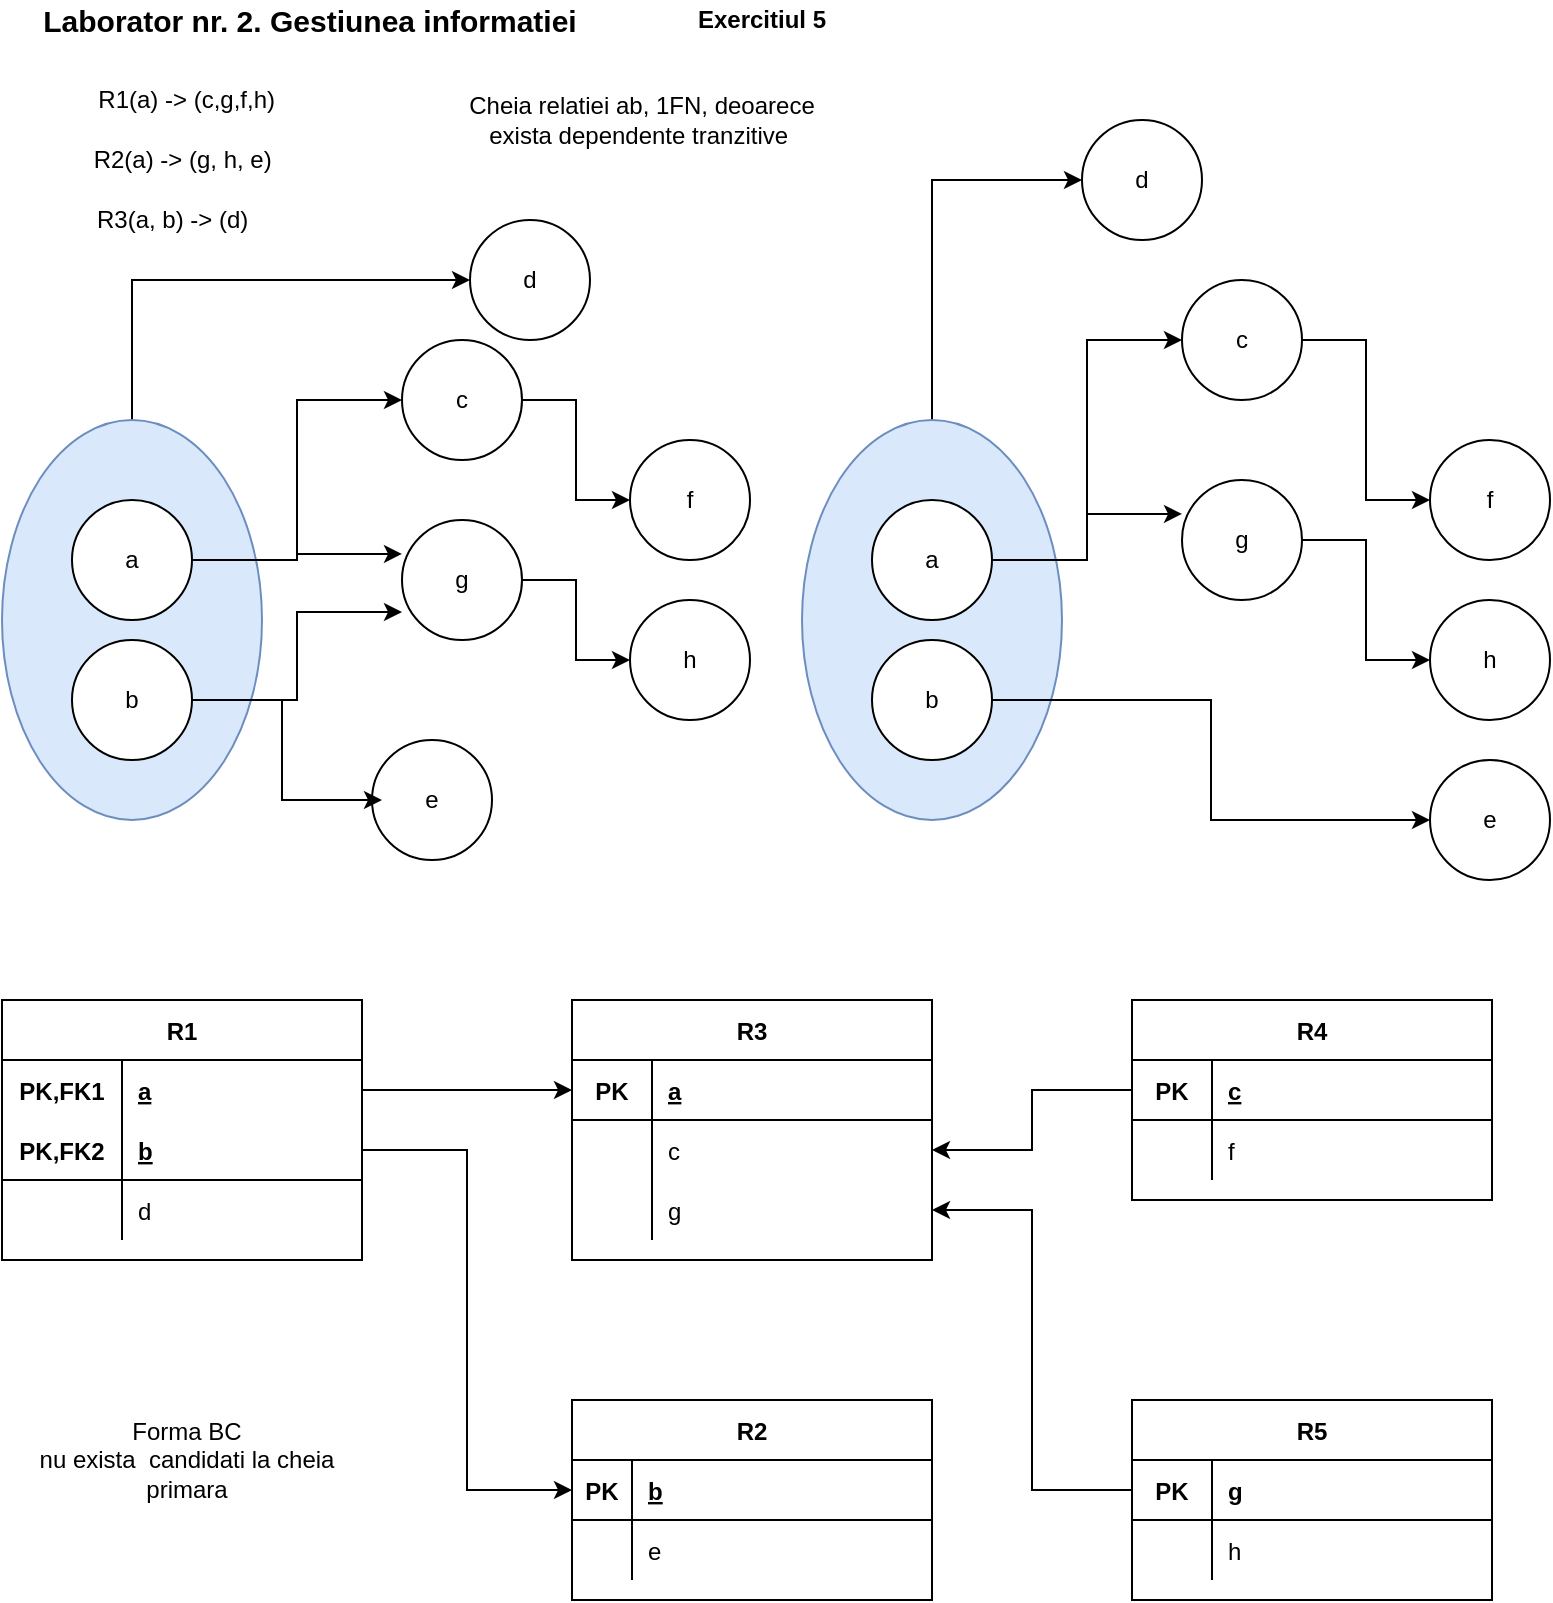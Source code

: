 <mxfile version="17.5.0" type="github"><diagram id="-HkQHrEyQy331Z8yuNZa" name="Page-1"><mxGraphModel dx="765" dy="492" grid="1" gridSize="10" guides="1" tooltips="1" connect="1" arrows="1" fold="1" page="1" pageScale="1" pageWidth="827" pageHeight="1169" math="0" shadow="0"><root><mxCell id="0"/><mxCell id="1" parent="0"/><mxCell id="EugaeoNgBMAb5duKaF90-24" style="edgeStyle=orthogonalEdgeStyle;rounded=0;orthogonalLoop=1;jettySize=auto;html=1;exitX=0.5;exitY=0;exitDx=0;exitDy=0;entryX=0;entryY=0.5;entryDx=0;entryDy=0;" parent="1" source="EugaeoNgBMAb5duKaF90-3" target="EugaeoNgBMAb5duKaF90-4" edge="1"><mxGeometry relative="1" as="geometry"/></mxCell><mxCell id="EugaeoNgBMAb5duKaF90-3" value="" style="ellipse;whiteSpace=wrap;html=1;fillColor=#dae8fc;strokeColor=#6c8ebf;" parent="1" vertex="1"><mxGeometry x="40" y="230" width="130" height="200" as="geometry"/></mxCell><mxCell id="EugaeoNgBMAb5duKaF90-4" value="d" style="ellipse;whiteSpace=wrap;html=1;" parent="1" vertex="1"><mxGeometry x="274" y="130" width="60" height="60" as="geometry"/></mxCell><mxCell id="EugaeoNgBMAb5duKaF90-11" style="edgeStyle=orthogonalEdgeStyle;rounded=0;orthogonalLoop=1;jettySize=auto;html=1;entryX=0;entryY=0.5;entryDx=0;entryDy=0;" parent="1" source="EugaeoNgBMAb5duKaF90-5" target="EugaeoNgBMAb5duKaF90-8" edge="1"><mxGeometry relative="1" as="geometry"/></mxCell><mxCell id="EugaeoNgBMAb5duKaF90-5" value="c" style="ellipse;whiteSpace=wrap;html=1;" parent="1" vertex="1"><mxGeometry x="240" y="190" width="60" height="60" as="geometry"/></mxCell><mxCell id="EugaeoNgBMAb5duKaF90-10" style="edgeStyle=orthogonalEdgeStyle;rounded=0;orthogonalLoop=1;jettySize=auto;html=1;entryX=0;entryY=0.5;entryDx=0;entryDy=0;" parent="1" source="EugaeoNgBMAb5duKaF90-6" target="EugaeoNgBMAb5duKaF90-9" edge="1"><mxGeometry relative="1" as="geometry"/></mxCell><mxCell id="EugaeoNgBMAb5duKaF90-6" value="g" style="ellipse;whiteSpace=wrap;html=1;" parent="1" vertex="1"><mxGeometry x="240" y="280" width="60" height="60" as="geometry"/></mxCell><mxCell id="EugaeoNgBMAb5duKaF90-7" value="e" style="ellipse;whiteSpace=wrap;html=1;" parent="1" vertex="1"><mxGeometry x="225" y="390" width="60" height="60" as="geometry"/></mxCell><mxCell id="EugaeoNgBMAb5duKaF90-8" value="f" style="ellipse;whiteSpace=wrap;html=1;" parent="1" vertex="1"><mxGeometry x="354" y="240" width="60" height="60" as="geometry"/></mxCell><mxCell id="EugaeoNgBMAb5duKaF90-9" value="h" style="ellipse;whiteSpace=wrap;html=1;" parent="1" vertex="1"><mxGeometry x="354" y="320" width="60" height="60" as="geometry"/></mxCell><mxCell id="EugaeoNgBMAb5duKaF90-18" value="R1(a) -&amp;gt; (c,g,f,h)&amp;nbsp;" style="text;html=1;strokeColor=none;fillColor=none;align=center;verticalAlign=middle;whiteSpace=wrap;rounded=0;" parent="1" vertex="1"><mxGeometry x="54" y="60" width="160" height="20" as="geometry"/></mxCell><mxCell id="EugaeoNgBMAb5duKaF90-19" value="R2(a) -&amp;gt; (g, h, e)&amp;nbsp;" style="text;html=1;strokeColor=none;fillColor=none;align=center;verticalAlign=middle;whiteSpace=wrap;rounded=0;" parent="1" vertex="1"><mxGeometry x="54" y="90" width="156" height="20" as="geometry"/></mxCell><mxCell id="EugaeoNgBMAb5duKaF90-20" value="R3(a, b) -&amp;gt; (d)&amp;nbsp;" style="text;html=1;strokeColor=none;fillColor=none;align=center;verticalAlign=middle;whiteSpace=wrap;rounded=0;" parent="1" vertex="1"><mxGeometry x="54" y="120" width="146" height="20" as="geometry"/></mxCell><mxCell id="EugaeoNgBMAb5duKaF90-21" value="Cheia relatiei ab, 1FN, deoarece &lt;br&gt;exista dependente tranzitive&amp;nbsp;" style="text;html=1;strokeColor=none;fillColor=none;align=center;verticalAlign=middle;whiteSpace=wrap;rounded=0;" parent="1" vertex="1"><mxGeometry x="240" y="60" width="240" height="40" as="geometry"/></mxCell><mxCell id="EugaeoNgBMAb5duKaF90-25" style="edgeStyle=orthogonalEdgeStyle;rounded=0;orthogonalLoop=1;jettySize=auto;html=1;entryX=0;entryY=0.5;entryDx=0;entryDy=0;" parent="1" source="EugaeoNgBMAb5duKaF90-22" target="EugaeoNgBMAb5duKaF90-5" edge="1"><mxGeometry relative="1" as="geometry"/></mxCell><mxCell id="EugaeoNgBMAb5duKaF90-26" style="edgeStyle=orthogonalEdgeStyle;rounded=0;orthogonalLoop=1;jettySize=auto;html=1;entryX=0;entryY=0.283;entryDx=0;entryDy=0;entryPerimeter=0;" parent="1" source="EugaeoNgBMAb5duKaF90-22" target="EugaeoNgBMAb5duKaF90-6" edge="1"><mxGeometry relative="1" as="geometry"/></mxCell><mxCell id="EugaeoNgBMAb5duKaF90-22" value="a" style="ellipse;whiteSpace=wrap;html=1;" parent="1" vertex="1"><mxGeometry x="75" y="270" width="60" height="60" as="geometry"/></mxCell><mxCell id="EugaeoNgBMAb5duKaF90-27" style="edgeStyle=orthogonalEdgeStyle;rounded=0;orthogonalLoop=1;jettySize=auto;html=1;entryX=0;entryY=0.767;entryDx=0;entryDy=0;entryPerimeter=0;" parent="1" source="EugaeoNgBMAb5duKaF90-23" target="EugaeoNgBMAb5duKaF90-6" edge="1"><mxGeometry relative="1" as="geometry"/></mxCell><mxCell id="EugaeoNgBMAb5duKaF90-28" style="edgeStyle=orthogonalEdgeStyle;rounded=0;orthogonalLoop=1;jettySize=auto;html=1;entryX=0;entryY=0.5;entryDx=0;entryDy=0;" parent="1" source="EugaeoNgBMAb5duKaF90-23" edge="1"><mxGeometry relative="1" as="geometry"><mxPoint x="230" y="420" as="targetPoint"/><Array as="points"><mxPoint x="180" y="370"/><mxPoint x="180" y="420"/></Array></mxGeometry></mxCell><mxCell id="EugaeoNgBMAb5duKaF90-23" value="b" style="ellipse;whiteSpace=wrap;html=1;" parent="1" vertex="1"><mxGeometry x="75" y="340" width="60" height="60" as="geometry"/></mxCell><mxCell id="EugaeoNgBMAb5duKaF90-29" style="edgeStyle=orthogonalEdgeStyle;rounded=0;orthogonalLoop=1;jettySize=auto;html=1;exitX=0.5;exitY=0;exitDx=0;exitDy=0;entryX=0;entryY=0.5;entryDx=0;entryDy=0;" parent="1" source="EugaeoNgBMAb5duKaF90-30" target="EugaeoNgBMAb5duKaF90-31" edge="1"><mxGeometry relative="1" as="geometry"/></mxCell><mxCell id="EugaeoNgBMAb5duKaF90-30" value="" style="ellipse;whiteSpace=wrap;html=1;fillColor=#dae8fc;strokeColor=#6c8ebf;" parent="1" vertex="1"><mxGeometry x="440" y="230" width="130" height="200" as="geometry"/></mxCell><mxCell id="EugaeoNgBMAb5duKaF90-31" value="d" style="ellipse;whiteSpace=wrap;html=1;" parent="1" vertex="1"><mxGeometry x="580" y="80" width="60" height="60" as="geometry"/></mxCell><mxCell id="EugaeoNgBMAb5duKaF90-32" style="edgeStyle=orthogonalEdgeStyle;rounded=0;orthogonalLoop=1;jettySize=auto;html=1;entryX=0;entryY=0.5;entryDx=0;entryDy=0;" parent="1" source="EugaeoNgBMAb5duKaF90-33" target="EugaeoNgBMAb5duKaF90-37" edge="1"><mxGeometry relative="1" as="geometry"/></mxCell><mxCell id="EugaeoNgBMAb5duKaF90-33" value="c" style="ellipse;whiteSpace=wrap;html=1;" parent="1" vertex="1"><mxGeometry x="630" y="160" width="60" height="60" as="geometry"/></mxCell><mxCell id="EugaeoNgBMAb5duKaF90-34" style="edgeStyle=orthogonalEdgeStyle;rounded=0;orthogonalLoop=1;jettySize=auto;html=1;entryX=0;entryY=0.5;entryDx=0;entryDy=0;" parent="1" source="EugaeoNgBMAb5duKaF90-35" target="EugaeoNgBMAb5duKaF90-38" edge="1"><mxGeometry relative="1" as="geometry"/></mxCell><mxCell id="EugaeoNgBMAb5duKaF90-35" value="g" style="ellipse;whiteSpace=wrap;html=1;" parent="1" vertex="1"><mxGeometry x="630" y="260" width="60" height="60" as="geometry"/></mxCell><mxCell id="EugaeoNgBMAb5duKaF90-36" value="e" style="ellipse;whiteSpace=wrap;html=1;" parent="1" vertex="1"><mxGeometry x="754" y="400" width="60" height="60" as="geometry"/></mxCell><mxCell id="EugaeoNgBMAb5duKaF90-37" value="f" style="ellipse;whiteSpace=wrap;html=1;" parent="1" vertex="1"><mxGeometry x="754" y="240" width="60" height="60" as="geometry"/></mxCell><mxCell id="EugaeoNgBMAb5duKaF90-38" value="h" style="ellipse;whiteSpace=wrap;html=1;" parent="1" vertex="1"><mxGeometry x="754" y="320" width="60" height="60" as="geometry"/></mxCell><mxCell id="EugaeoNgBMAb5duKaF90-39" style="edgeStyle=orthogonalEdgeStyle;rounded=0;orthogonalLoop=1;jettySize=auto;html=1;entryX=0;entryY=0.5;entryDx=0;entryDy=0;" parent="1" source="EugaeoNgBMAb5duKaF90-41" target="EugaeoNgBMAb5duKaF90-33" edge="1"><mxGeometry relative="1" as="geometry"/></mxCell><mxCell id="EugaeoNgBMAb5duKaF90-40" style="edgeStyle=orthogonalEdgeStyle;rounded=0;orthogonalLoop=1;jettySize=auto;html=1;entryX=0;entryY=0.283;entryDx=0;entryDy=0;entryPerimeter=0;" parent="1" source="EugaeoNgBMAb5duKaF90-41" target="EugaeoNgBMAb5duKaF90-35" edge="1"><mxGeometry relative="1" as="geometry"/></mxCell><mxCell id="EugaeoNgBMAb5duKaF90-41" value="a" style="ellipse;whiteSpace=wrap;html=1;" parent="1" vertex="1"><mxGeometry x="475" y="270" width="60" height="60" as="geometry"/></mxCell><mxCell id="EugaeoNgBMAb5duKaF90-43" style="edgeStyle=orthogonalEdgeStyle;rounded=0;orthogonalLoop=1;jettySize=auto;html=1;entryX=0;entryY=0.5;entryDx=0;entryDy=0;" parent="1" source="EugaeoNgBMAb5duKaF90-44" target="EugaeoNgBMAb5duKaF90-36" edge="1"><mxGeometry relative="1" as="geometry"/></mxCell><mxCell id="EugaeoNgBMAb5duKaF90-44" value="b" style="ellipse;whiteSpace=wrap;html=1;" parent="1" vertex="1"><mxGeometry x="475" y="340" width="60" height="60" as="geometry"/></mxCell><mxCell id="EugaeoNgBMAb5duKaF90-58" value="R2" style="shape=table;startSize=30;container=1;collapsible=1;childLayout=tableLayout;fixedRows=1;rowLines=0;fontStyle=1;align=center;resizeLast=1;" parent="1" vertex="1"><mxGeometry x="325" y="720" width="180" height="100" as="geometry"/></mxCell><mxCell id="EugaeoNgBMAb5duKaF90-59" value="" style="shape=partialRectangle;collapsible=0;dropTarget=0;pointerEvents=0;fillColor=none;top=0;left=0;bottom=1;right=0;points=[[0,0.5],[1,0.5]];portConstraint=eastwest;" parent="EugaeoNgBMAb5duKaF90-58" vertex="1"><mxGeometry y="30" width="180" height="30" as="geometry"/></mxCell><mxCell id="EugaeoNgBMAb5duKaF90-60" value="PK" style="shape=partialRectangle;connectable=0;fillColor=none;top=0;left=0;bottom=0;right=0;fontStyle=1;overflow=hidden;" parent="EugaeoNgBMAb5duKaF90-59" vertex="1"><mxGeometry width="30" height="30" as="geometry"/></mxCell><mxCell id="EugaeoNgBMAb5duKaF90-61" value="b" style="shape=partialRectangle;connectable=0;fillColor=none;top=0;left=0;bottom=0;right=0;align=left;spacingLeft=6;fontStyle=5;overflow=hidden;" parent="EugaeoNgBMAb5duKaF90-59" vertex="1"><mxGeometry x="30" width="150" height="30" as="geometry"/></mxCell><mxCell id="EugaeoNgBMAb5duKaF90-62" value="" style="shape=partialRectangle;collapsible=0;dropTarget=0;pointerEvents=0;fillColor=none;top=0;left=0;bottom=0;right=0;points=[[0,0.5],[1,0.5]];portConstraint=eastwest;" parent="EugaeoNgBMAb5duKaF90-58" vertex="1"><mxGeometry y="60" width="180" height="30" as="geometry"/></mxCell><mxCell id="EugaeoNgBMAb5duKaF90-63" value="" style="shape=partialRectangle;connectable=0;fillColor=none;top=0;left=0;bottom=0;right=0;editable=1;overflow=hidden;" parent="EugaeoNgBMAb5duKaF90-62" vertex="1"><mxGeometry width="30" height="30" as="geometry"/></mxCell><mxCell id="EugaeoNgBMAb5duKaF90-64" value="e" style="shape=partialRectangle;connectable=0;fillColor=none;top=0;left=0;bottom=0;right=0;align=left;spacingLeft=6;overflow=hidden;" parent="EugaeoNgBMAb5duKaF90-62" vertex="1"><mxGeometry x="30" width="150" height="30" as="geometry"/></mxCell><mxCell id="EugaeoNgBMAb5duKaF90-65" value="R3" style="shape=table;startSize=30;container=1;collapsible=1;childLayout=tableLayout;fixedRows=1;rowLines=0;fontStyle=1;align=center;resizeLast=1;" parent="1" vertex="1"><mxGeometry x="325" y="520" width="180" height="130" as="geometry"/></mxCell><mxCell id="EugaeoNgBMAb5duKaF90-66" value="" style="shape=partialRectangle;collapsible=0;dropTarget=0;pointerEvents=0;fillColor=none;top=0;left=0;bottom=1;right=0;points=[[0,0.5],[1,0.5]];portConstraint=eastwest;" parent="EugaeoNgBMAb5duKaF90-65" vertex="1"><mxGeometry y="30" width="180" height="30" as="geometry"/></mxCell><mxCell id="EugaeoNgBMAb5duKaF90-67" value="PK" style="shape=partialRectangle;connectable=0;fillColor=none;top=0;left=0;bottom=0;right=0;fontStyle=1;overflow=hidden;" parent="EugaeoNgBMAb5duKaF90-66" vertex="1"><mxGeometry width="40" height="30" as="geometry"/></mxCell><mxCell id="EugaeoNgBMAb5duKaF90-68" value="a" style="shape=partialRectangle;connectable=0;fillColor=none;top=0;left=0;bottom=0;right=0;align=left;spacingLeft=6;fontStyle=5;overflow=hidden;" parent="EugaeoNgBMAb5duKaF90-66" vertex="1"><mxGeometry x="40" width="140" height="30" as="geometry"/></mxCell><mxCell id="EugaeoNgBMAb5duKaF90-69" value="" style="shape=partialRectangle;collapsible=0;dropTarget=0;pointerEvents=0;fillColor=none;top=0;left=0;bottom=0;right=0;points=[[0,0.5],[1,0.5]];portConstraint=eastwest;" parent="EugaeoNgBMAb5duKaF90-65" vertex="1"><mxGeometry y="60" width="180" height="30" as="geometry"/></mxCell><mxCell id="EugaeoNgBMAb5duKaF90-70" value="" style="shape=partialRectangle;connectable=0;fillColor=none;top=0;left=0;bottom=0;right=0;editable=1;overflow=hidden;" parent="EugaeoNgBMAb5duKaF90-69" vertex="1"><mxGeometry width="40" height="30" as="geometry"/></mxCell><mxCell id="EugaeoNgBMAb5duKaF90-71" value="c" style="shape=partialRectangle;connectable=0;fillColor=none;top=0;left=0;bottom=0;right=0;align=left;spacingLeft=6;overflow=hidden;" parent="EugaeoNgBMAb5duKaF90-69" vertex="1"><mxGeometry x="40" width="140" height="30" as="geometry"/></mxCell><mxCell id="EugaeoNgBMAb5duKaF90-72" value="" style="shape=partialRectangle;collapsible=0;dropTarget=0;pointerEvents=0;fillColor=none;top=0;left=0;bottom=0;right=0;points=[[0,0.5],[1,0.5]];portConstraint=eastwest;" parent="EugaeoNgBMAb5duKaF90-65" vertex="1"><mxGeometry y="90" width="180" height="30" as="geometry"/></mxCell><mxCell id="EugaeoNgBMAb5duKaF90-73" value="" style="shape=partialRectangle;connectable=0;fillColor=none;top=0;left=0;bottom=0;right=0;editable=1;overflow=hidden;" parent="EugaeoNgBMAb5duKaF90-72" vertex="1"><mxGeometry width="40" height="30" as="geometry"/></mxCell><mxCell id="EugaeoNgBMAb5duKaF90-74" value="g" style="shape=partialRectangle;connectable=0;fillColor=none;top=0;left=0;bottom=0;right=0;align=left;spacingLeft=6;overflow=hidden;" parent="EugaeoNgBMAb5duKaF90-72" vertex="1"><mxGeometry x="40" width="140" height="30" as="geometry"/></mxCell><mxCell id="EugaeoNgBMAb5duKaF90-75" value="R4" style="shape=table;startSize=30;container=1;collapsible=1;childLayout=tableLayout;fixedRows=1;rowLines=0;fontStyle=1;align=center;resizeLast=1;" parent="1" vertex="1"><mxGeometry x="605" y="520" width="180" height="100" as="geometry"/></mxCell><mxCell id="EugaeoNgBMAb5duKaF90-76" value="" style="shape=partialRectangle;collapsible=0;dropTarget=0;pointerEvents=0;fillColor=none;top=0;left=0;bottom=1;right=0;points=[[0,0.5],[1,0.5]];portConstraint=eastwest;" parent="EugaeoNgBMAb5duKaF90-75" vertex="1"><mxGeometry y="30" width="180" height="30" as="geometry"/></mxCell><mxCell id="EugaeoNgBMAb5duKaF90-77" value="PK" style="shape=partialRectangle;connectable=0;fillColor=none;top=0;left=0;bottom=0;right=0;fontStyle=1;overflow=hidden;" parent="EugaeoNgBMAb5duKaF90-76" vertex="1"><mxGeometry width="40" height="30" as="geometry"/></mxCell><mxCell id="EugaeoNgBMAb5duKaF90-78" value="c" style="shape=partialRectangle;connectable=0;fillColor=none;top=0;left=0;bottom=0;right=0;align=left;spacingLeft=6;fontStyle=5;overflow=hidden;" parent="EugaeoNgBMAb5duKaF90-76" vertex="1"><mxGeometry x="40" width="140" height="30" as="geometry"/></mxCell><mxCell id="EugaeoNgBMAb5duKaF90-79" value="" style="shape=partialRectangle;collapsible=0;dropTarget=0;pointerEvents=0;fillColor=none;top=0;left=0;bottom=0;right=0;points=[[0,0.5],[1,0.5]];portConstraint=eastwest;" parent="EugaeoNgBMAb5duKaF90-75" vertex="1"><mxGeometry y="60" width="180" height="30" as="geometry"/></mxCell><mxCell id="EugaeoNgBMAb5duKaF90-80" value="" style="shape=partialRectangle;connectable=0;fillColor=none;top=0;left=0;bottom=0;right=0;editable=1;overflow=hidden;" parent="EugaeoNgBMAb5duKaF90-79" vertex="1"><mxGeometry width="40" height="30" as="geometry"/></mxCell><mxCell id="EugaeoNgBMAb5duKaF90-81" value="f" style="shape=partialRectangle;connectable=0;fillColor=none;top=0;left=0;bottom=0;right=0;align=left;spacingLeft=6;overflow=hidden;" parent="EugaeoNgBMAb5duKaF90-79" vertex="1"><mxGeometry x="40" width="140" height="30" as="geometry"/></mxCell><mxCell id="EugaeoNgBMAb5duKaF90-85" value="R5" style="shape=table;startSize=30;container=1;collapsible=1;childLayout=tableLayout;fixedRows=1;rowLines=0;fontStyle=1;align=center;resizeLast=1;" parent="1" vertex="1"><mxGeometry x="605" y="720" width="180" height="100" as="geometry"/></mxCell><mxCell id="EugaeoNgBMAb5duKaF90-86" value="" style="shape=partialRectangle;collapsible=0;dropTarget=0;pointerEvents=0;fillColor=none;top=0;left=0;bottom=1;right=0;points=[[0,0.5],[1,0.5]];portConstraint=eastwest;" parent="EugaeoNgBMAb5duKaF90-85" vertex="1"><mxGeometry y="30" width="180" height="30" as="geometry"/></mxCell><mxCell id="EugaeoNgBMAb5duKaF90-87" value="PK" style="shape=partialRectangle;connectable=0;fillColor=none;top=0;left=0;bottom=0;right=0;fontStyle=1;overflow=hidden;" parent="EugaeoNgBMAb5duKaF90-86" vertex="1"><mxGeometry width="40" height="30" as="geometry"/></mxCell><mxCell id="EugaeoNgBMAb5duKaF90-88" value="g" style="shape=partialRectangle;connectable=0;fillColor=none;top=0;left=0;bottom=0;right=0;align=left;spacingLeft=6;fontStyle=5;overflow=hidden;" parent="EugaeoNgBMAb5duKaF90-86" vertex="1"><mxGeometry x="40" width="140" height="30" as="geometry"/></mxCell><mxCell id="EugaeoNgBMAb5duKaF90-89" value="" style="shape=partialRectangle;collapsible=0;dropTarget=0;pointerEvents=0;fillColor=none;top=0;left=0;bottom=0;right=0;points=[[0,0.5],[1,0.5]];portConstraint=eastwest;" parent="EugaeoNgBMAb5duKaF90-85" vertex="1"><mxGeometry y="60" width="180" height="30" as="geometry"/></mxCell><mxCell id="EugaeoNgBMAb5duKaF90-90" value="" style="shape=partialRectangle;connectable=0;fillColor=none;top=0;left=0;bottom=0;right=0;editable=1;overflow=hidden;" parent="EugaeoNgBMAb5duKaF90-89" vertex="1"><mxGeometry width="40" height="30" as="geometry"/></mxCell><mxCell id="EugaeoNgBMAb5duKaF90-91" value="h" style="shape=partialRectangle;connectable=0;fillColor=none;top=0;left=0;bottom=0;right=0;align=left;spacingLeft=6;overflow=hidden;" parent="EugaeoNgBMAb5duKaF90-89" vertex="1"><mxGeometry x="40" width="140" height="30" as="geometry"/></mxCell><mxCell id="EugaeoNgBMAb5duKaF90-92" value="R1" style="shape=table;startSize=30;container=1;collapsible=1;childLayout=tableLayout;fixedRows=1;rowLines=0;fontStyle=1;align=center;resizeLast=1;" parent="1" vertex="1"><mxGeometry x="40" y="520" width="180" height="130" as="geometry"/></mxCell><mxCell id="EugaeoNgBMAb5duKaF90-93" value="" style="shape=partialRectangle;collapsible=0;dropTarget=0;pointerEvents=0;fillColor=none;top=0;left=0;bottom=0;right=0;points=[[0,0.5],[1,0.5]];portConstraint=eastwest;" parent="EugaeoNgBMAb5duKaF90-92" vertex="1"><mxGeometry y="30" width="180" height="30" as="geometry"/></mxCell><mxCell id="EugaeoNgBMAb5duKaF90-94" value="PK,FK1" style="shape=partialRectangle;connectable=0;fillColor=none;top=0;left=0;bottom=0;right=0;fontStyle=1;overflow=hidden;" parent="EugaeoNgBMAb5duKaF90-93" vertex="1"><mxGeometry width="60" height="30" as="geometry"/></mxCell><mxCell id="EugaeoNgBMAb5duKaF90-95" value="a" style="shape=partialRectangle;connectable=0;fillColor=none;top=0;left=0;bottom=0;right=0;align=left;spacingLeft=6;fontStyle=5;overflow=hidden;" parent="EugaeoNgBMAb5duKaF90-93" vertex="1"><mxGeometry x="60" width="120" height="30" as="geometry"/></mxCell><mxCell id="EugaeoNgBMAb5duKaF90-96" value="" style="shape=partialRectangle;collapsible=0;dropTarget=0;pointerEvents=0;fillColor=none;top=0;left=0;bottom=1;right=0;points=[[0,0.5],[1,0.5]];portConstraint=eastwest;" parent="EugaeoNgBMAb5duKaF90-92" vertex="1"><mxGeometry y="60" width="180" height="30" as="geometry"/></mxCell><mxCell id="EugaeoNgBMAb5duKaF90-97" value="PK,FK2" style="shape=partialRectangle;connectable=0;fillColor=none;top=0;left=0;bottom=0;right=0;fontStyle=1;overflow=hidden;" parent="EugaeoNgBMAb5duKaF90-96" vertex="1"><mxGeometry width="60" height="30" as="geometry"/></mxCell><mxCell id="EugaeoNgBMAb5duKaF90-98" value="b" style="shape=partialRectangle;connectable=0;fillColor=none;top=0;left=0;bottom=0;right=0;align=left;spacingLeft=6;fontStyle=5;overflow=hidden;" parent="EugaeoNgBMAb5duKaF90-96" vertex="1"><mxGeometry x="60" width="120" height="30" as="geometry"/></mxCell><mxCell id="EugaeoNgBMAb5duKaF90-99" value="" style="shape=partialRectangle;collapsible=0;dropTarget=0;pointerEvents=0;fillColor=none;top=0;left=0;bottom=0;right=0;points=[[0,0.5],[1,0.5]];portConstraint=eastwest;" parent="EugaeoNgBMAb5duKaF90-92" vertex="1"><mxGeometry y="90" width="180" height="30" as="geometry"/></mxCell><mxCell id="EugaeoNgBMAb5duKaF90-100" value="" style="shape=partialRectangle;connectable=0;fillColor=none;top=0;left=0;bottom=0;right=0;editable=1;overflow=hidden;" parent="EugaeoNgBMAb5duKaF90-99" vertex="1"><mxGeometry width="60" height="30" as="geometry"/></mxCell><mxCell id="EugaeoNgBMAb5duKaF90-101" value="d" style="shape=partialRectangle;connectable=0;fillColor=none;top=0;left=0;bottom=0;right=0;align=left;spacingLeft=6;overflow=hidden;" parent="EugaeoNgBMAb5duKaF90-99" vertex="1"><mxGeometry x="60" width="120" height="30" as="geometry"/></mxCell><mxCell id="EugaeoNgBMAb5duKaF90-105" style="edgeStyle=orthogonalEdgeStyle;rounded=0;orthogonalLoop=1;jettySize=auto;html=1;entryX=0;entryY=0.5;entryDx=0;entryDy=0;" parent="1" source="EugaeoNgBMAb5duKaF90-93" target="EugaeoNgBMAb5duKaF90-66" edge="1"><mxGeometry relative="1" as="geometry"/></mxCell><mxCell id="EugaeoNgBMAb5duKaF90-106" style="edgeStyle=orthogonalEdgeStyle;rounded=0;orthogonalLoop=1;jettySize=auto;html=1;entryX=0;entryY=0.5;entryDx=0;entryDy=0;" parent="1" source="EugaeoNgBMAb5duKaF90-96" target="EugaeoNgBMAb5duKaF90-59" edge="1"><mxGeometry relative="1" as="geometry"/></mxCell><mxCell id="EugaeoNgBMAb5duKaF90-107" style="edgeStyle=orthogonalEdgeStyle;rounded=0;orthogonalLoop=1;jettySize=auto;html=1;entryX=1;entryY=0.5;entryDx=0;entryDy=0;" parent="1" source="EugaeoNgBMAb5duKaF90-76" target="EugaeoNgBMAb5duKaF90-69" edge="1"><mxGeometry relative="1" as="geometry"/></mxCell><mxCell id="EugaeoNgBMAb5duKaF90-108" style="edgeStyle=orthogonalEdgeStyle;rounded=0;orthogonalLoop=1;jettySize=auto;html=1;entryX=1;entryY=0.5;entryDx=0;entryDy=0;" parent="1" source="EugaeoNgBMAb5duKaF90-86" target="EugaeoNgBMAb5duKaF90-72" edge="1"><mxGeometry relative="1" as="geometry"/></mxCell><mxCell id="EugaeoNgBMAb5duKaF90-109" value="Forma BC&lt;br&gt;nu exista&amp;nbsp; candidati la cheia primara" style="text;html=1;strokeColor=none;fillColor=none;align=center;verticalAlign=middle;whiteSpace=wrap;rounded=0;" parent="1" vertex="1"><mxGeometry x="40" y="720" width="185" height="60" as="geometry"/></mxCell><mxCell id="Z3ZcWyc5SJXMpm9Ytrj0-1" value="&lt;b&gt;&lt;font style=&quot;font-size: 15px&quot;&gt;Laborator nr. 2. Gestiunea informatiei&lt;/font&gt;&lt;/b&gt;" style="text;html=1;strokeColor=none;fillColor=none;align=center;verticalAlign=middle;whiteSpace=wrap;rounded=0;" parent="1" vertex="1"><mxGeometry x="54" y="20" width="280" height="20" as="geometry"/></mxCell><mxCell id="Z3ZcWyc5SJXMpm9Ytrj0-2" value="&lt;b style=&quot;&quot;&gt;Exercitiul 5&lt;/b&gt;" style="text;html=1;align=center;verticalAlign=middle;whiteSpace=wrap;rounded=0;labelBackgroundColor=#ffffff;" parent="1" vertex="1"><mxGeometry x="380" y="20" width="80" height="20" as="geometry"/></mxCell></root></mxGraphModel></diagram></mxfile>